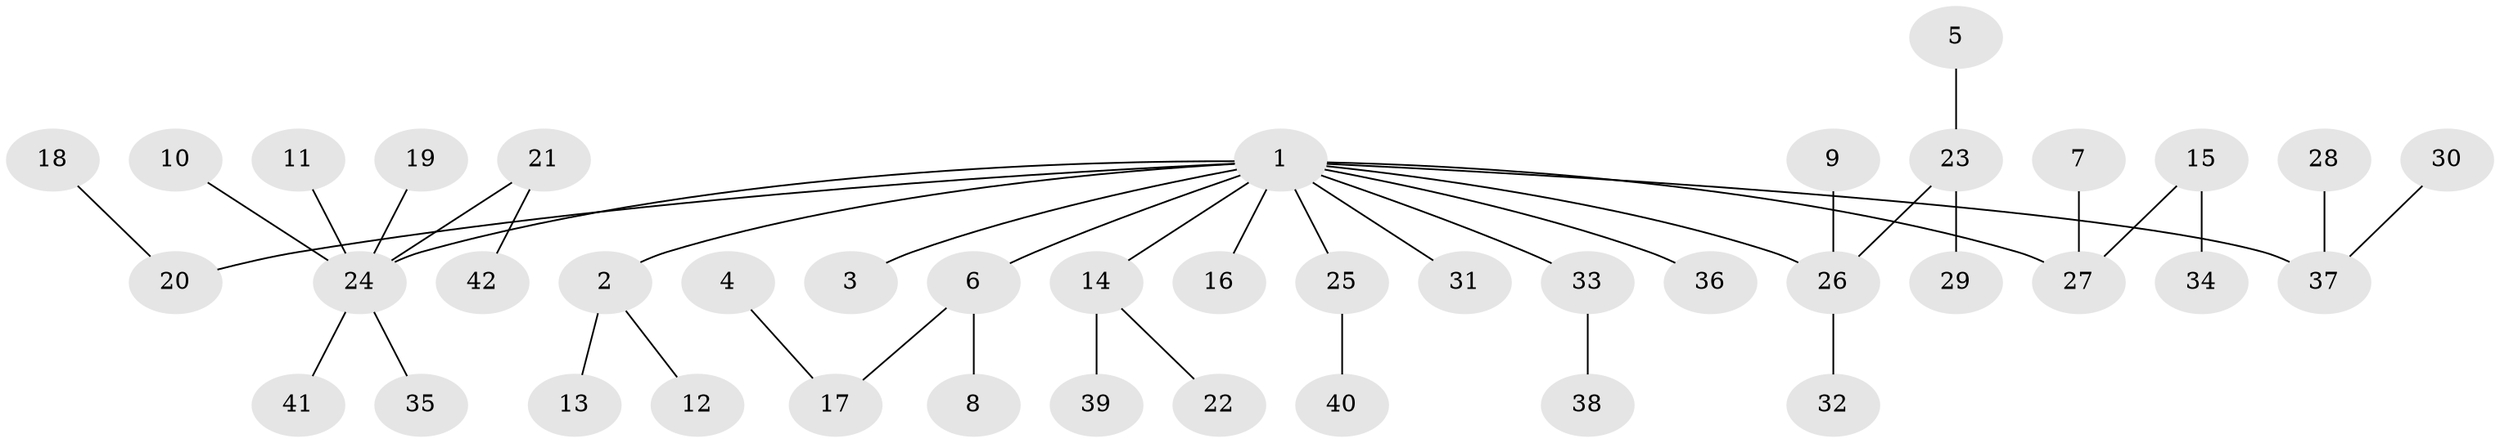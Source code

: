 // original degree distribution, {8: 0.023809523809523808, 5: 0.023809523809523808, 2: 0.27380952380952384, 3: 0.13095238095238096, 4: 0.05952380952380952, 1: 0.4880952380952381}
// Generated by graph-tools (version 1.1) at 2025/26/03/09/25 03:26:32]
// undirected, 42 vertices, 41 edges
graph export_dot {
graph [start="1"]
  node [color=gray90,style=filled];
  1;
  2;
  3;
  4;
  5;
  6;
  7;
  8;
  9;
  10;
  11;
  12;
  13;
  14;
  15;
  16;
  17;
  18;
  19;
  20;
  21;
  22;
  23;
  24;
  25;
  26;
  27;
  28;
  29;
  30;
  31;
  32;
  33;
  34;
  35;
  36;
  37;
  38;
  39;
  40;
  41;
  42;
  1 -- 2 [weight=1.0];
  1 -- 3 [weight=1.0];
  1 -- 6 [weight=1.0];
  1 -- 14 [weight=1.0];
  1 -- 16 [weight=1.0];
  1 -- 20 [weight=1.0];
  1 -- 24 [weight=1.0];
  1 -- 25 [weight=1.0];
  1 -- 26 [weight=1.0];
  1 -- 27 [weight=1.0];
  1 -- 31 [weight=1.0];
  1 -- 33 [weight=1.0];
  1 -- 36 [weight=1.0];
  1 -- 37 [weight=1.0];
  2 -- 12 [weight=1.0];
  2 -- 13 [weight=1.0];
  4 -- 17 [weight=1.0];
  5 -- 23 [weight=1.0];
  6 -- 8 [weight=1.0];
  6 -- 17 [weight=1.0];
  7 -- 27 [weight=1.0];
  9 -- 26 [weight=1.0];
  10 -- 24 [weight=1.0];
  11 -- 24 [weight=1.0];
  14 -- 22 [weight=1.0];
  14 -- 39 [weight=1.0];
  15 -- 27 [weight=1.0];
  15 -- 34 [weight=1.0];
  18 -- 20 [weight=1.0];
  19 -- 24 [weight=1.0];
  21 -- 24 [weight=1.0];
  21 -- 42 [weight=1.0];
  23 -- 26 [weight=1.0];
  23 -- 29 [weight=1.0];
  24 -- 35 [weight=1.0];
  24 -- 41 [weight=1.0];
  25 -- 40 [weight=1.0];
  26 -- 32 [weight=1.0];
  28 -- 37 [weight=1.0];
  30 -- 37 [weight=1.0];
  33 -- 38 [weight=1.0];
}
